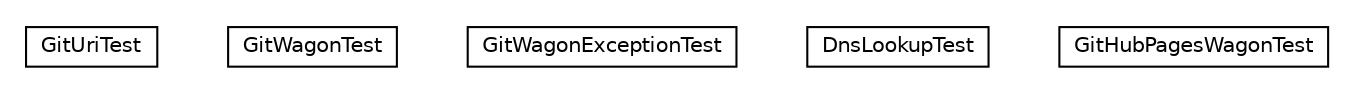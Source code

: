 #!/usr/local/bin/dot
#
# Class diagram 
# Generated by UMLGraph version R5_6-24-gf6e263 (http://www.umlgraph.org/)
#

digraph G {
	edge [fontname="Helvetica",fontsize=10,labelfontname="Helvetica",labelfontsize=10];
	node [fontname="Helvetica",fontsize=10,shape=plaintext];
	nodesep=0.25;
	ranksep=0.5;
	// net.trajano.wagon.git.test.GitUriTest
	c0 [label=<<table title="net.trajano.wagon.git.test.GitUriTest" border="0" cellborder="1" cellspacing="0" cellpadding="2" port="p" href="./GitUriTest.html">
		<tr><td><table border="0" cellspacing="0" cellpadding="1">
<tr><td align="center" balign="center"> GitUriTest </td></tr>
		</table></td></tr>
		</table>>, URL="./GitUriTest.html", fontname="Helvetica", fontcolor="black", fontsize=10.0];
	// net.trajano.wagon.git.test.GitWagonTest
	c1 [label=<<table title="net.trajano.wagon.git.test.GitWagonTest" border="0" cellborder="1" cellspacing="0" cellpadding="2" port="p" href="./GitWagonTest.html">
		<tr><td><table border="0" cellspacing="0" cellpadding="1">
<tr><td align="center" balign="center"> GitWagonTest </td></tr>
		</table></td></tr>
		</table>>, URL="./GitWagonTest.html", fontname="Helvetica", fontcolor="black", fontsize=10.0];
	// net.trajano.wagon.git.test.GitWagonExceptionTest
	c2 [label=<<table title="net.trajano.wagon.git.test.GitWagonExceptionTest" border="0" cellborder="1" cellspacing="0" cellpadding="2" port="p" href="./GitWagonExceptionTest.html">
		<tr><td><table border="0" cellspacing="0" cellpadding="1">
<tr><td align="center" balign="center"> GitWagonExceptionTest </td></tr>
		</table></td></tr>
		</table>>, URL="./GitWagonExceptionTest.html", fontname="Helvetica", fontcolor="black", fontsize=10.0];
	// net.trajano.wagon.git.test.DnsLookupTest
	c3 [label=<<table title="net.trajano.wagon.git.test.DnsLookupTest" border="0" cellborder="1" cellspacing="0" cellpadding="2" port="p" href="./DnsLookupTest.html">
		<tr><td><table border="0" cellspacing="0" cellpadding="1">
<tr><td align="center" balign="center"> DnsLookupTest </td></tr>
		</table></td></tr>
		</table>>, URL="./DnsLookupTest.html", fontname="Helvetica", fontcolor="black", fontsize=10.0];
	// net.trajano.wagon.git.test.GitHubPagesWagonTest
	c4 [label=<<table title="net.trajano.wagon.git.test.GitHubPagesWagonTest" border="0" cellborder="1" cellspacing="0" cellpadding="2" port="p" href="./GitHubPagesWagonTest.html">
		<tr><td><table border="0" cellspacing="0" cellpadding="1">
<tr><td align="center" balign="center"> GitHubPagesWagonTest </td></tr>
		</table></td></tr>
		</table>>, URL="./GitHubPagesWagonTest.html", fontname="Helvetica", fontcolor="black", fontsize=10.0];
}

